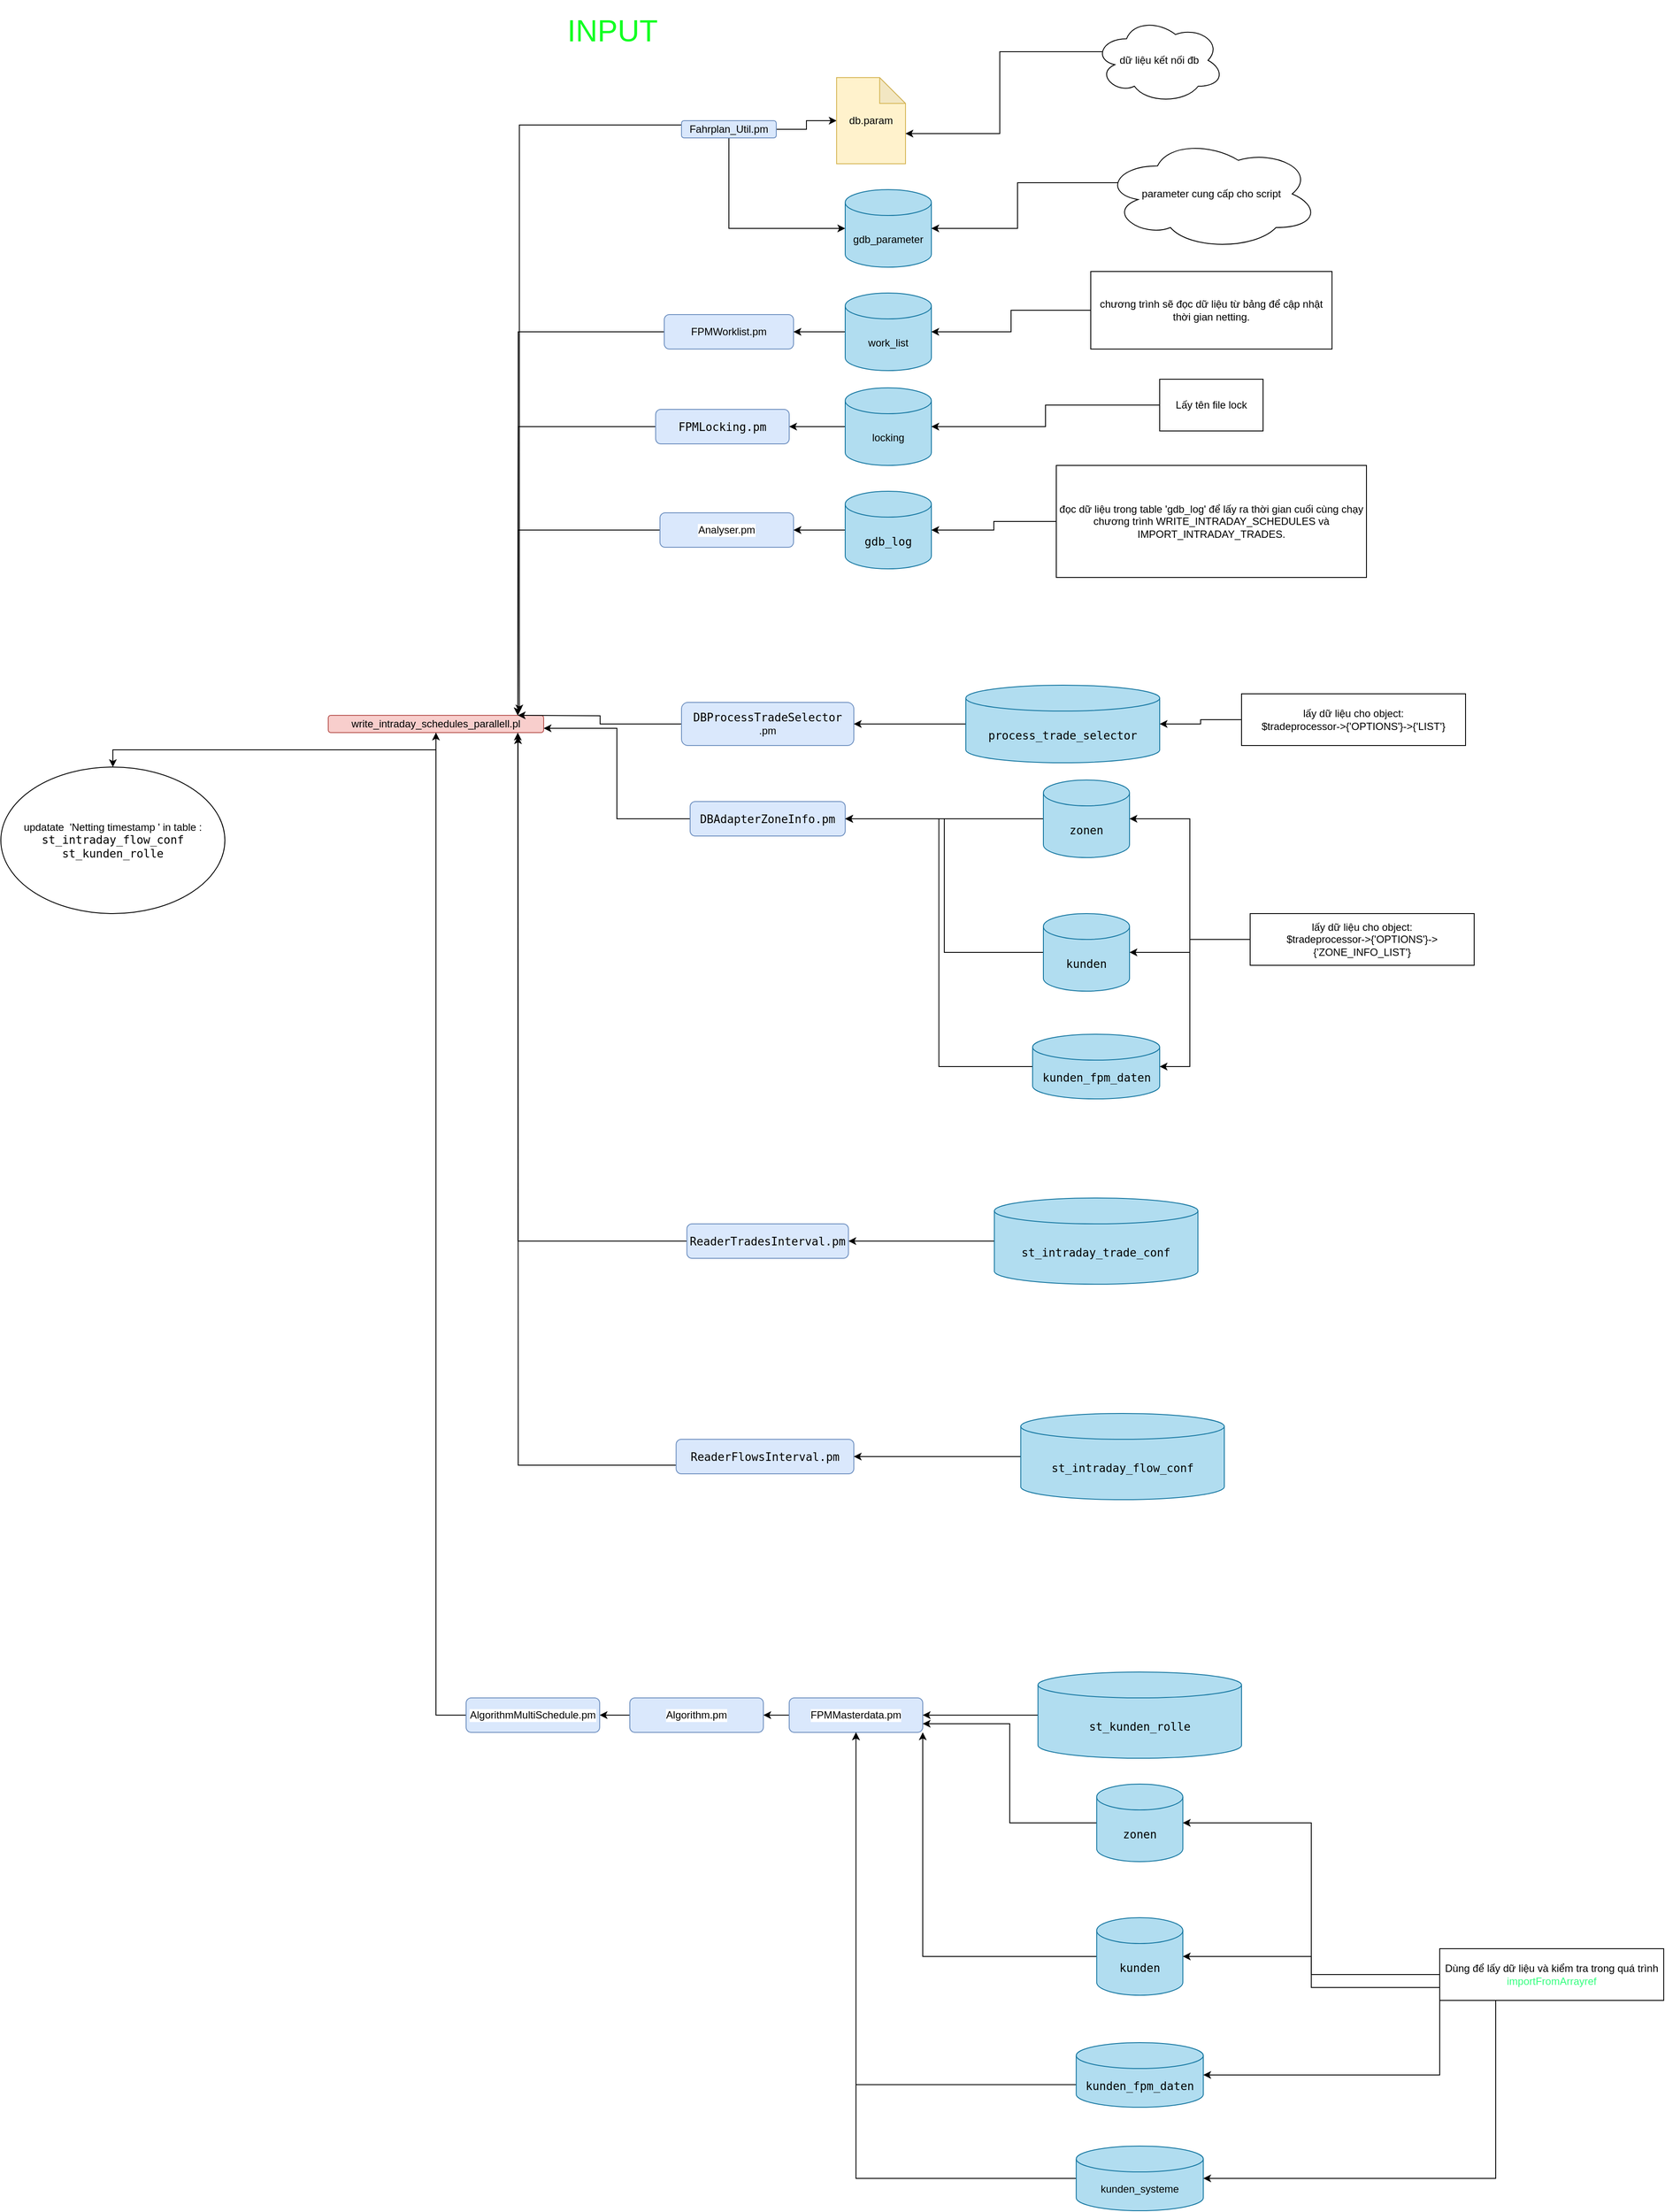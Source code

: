 <mxfile version="21.6.1" type="github">
  <diagram name="Page-1" id="zQvrsa_LNWWRSQABn7Fb">
    <mxGraphModel dx="6168" dy="1492" grid="1" gridSize="10" guides="1" tooltips="1" connect="1" arrows="1" fold="1" page="1" pageScale="1" pageWidth="3300" pageHeight="4681" math="0" shadow="0">
      <root>
        <mxCell id="0" />
        <mxCell id="1" parent="0" />
        <mxCell id="_9pvVLFJd0tGa-DbQn_L-70" style="edgeStyle=orthogonalEdgeStyle;rounded=0;orthogonalLoop=1;jettySize=auto;html=1;exitX=0.5;exitY=1;exitDx=0;exitDy=0;" edge="1" parent="1" source="_9pvVLFJd0tGa-DbQn_L-1" target="_9pvVLFJd0tGa-DbQn_L-71">
          <mxGeometry relative="1" as="geometry">
            <mxPoint x="-120" y="960" as="targetPoint" />
          </mxGeometry>
        </mxCell>
        <mxCell id="_9pvVLFJd0tGa-DbQn_L-1" value="write_intraday_schedules_parallell.pl&lt;style type=&quot;text/css&quot;&gt;p, li { white-space: pre-wrap; }&lt;/style&gt;" style="rounded=1;whiteSpace=wrap;html=1;align=center;verticalAlign=middle;labelBackgroundColor=none;labelBorderColor=none;fillColor=#f8cecc;strokeColor=#b85450;" vertex="1" parent="1">
          <mxGeometry y="880" width="250" height="20" as="geometry" />
        </mxCell>
        <mxCell id="_9pvVLFJd0tGa-DbQn_L-6" style="edgeStyle=orthogonalEdgeStyle;rounded=0;orthogonalLoop=1;jettySize=auto;html=1;exitX=1;exitY=0.5;exitDx=0;exitDy=0;entryX=0;entryY=0.5;entryDx=0;entryDy=0;entryPerimeter=0;" edge="1" parent="1" source="_9pvVLFJd0tGa-DbQn_L-2" target="_9pvVLFJd0tGa-DbQn_L-5">
          <mxGeometry relative="1" as="geometry" />
        </mxCell>
        <mxCell id="_9pvVLFJd0tGa-DbQn_L-8" style="edgeStyle=orthogonalEdgeStyle;rounded=0;orthogonalLoop=1;jettySize=auto;html=1;exitX=0.5;exitY=1;exitDx=0;exitDy=0;entryX=0;entryY=0.5;entryDx=0;entryDy=0;entryPerimeter=0;" edge="1" parent="1" source="_9pvVLFJd0tGa-DbQn_L-2" target="_9pvVLFJd0tGa-DbQn_L-7">
          <mxGeometry relative="1" as="geometry" />
        </mxCell>
        <mxCell id="_9pvVLFJd0tGa-DbQn_L-51" style="edgeStyle=orthogonalEdgeStyle;rounded=0;orthogonalLoop=1;jettySize=auto;html=1;exitX=0;exitY=0.25;exitDx=0;exitDy=0;entryX=0.887;entryY=-0.169;entryDx=0;entryDy=0;entryPerimeter=0;" edge="1" parent="1" source="_9pvVLFJd0tGa-DbQn_L-2" target="_9pvVLFJd0tGa-DbQn_L-1">
          <mxGeometry relative="1" as="geometry" />
        </mxCell>
        <mxCell id="_9pvVLFJd0tGa-DbQn_L-2" value="Fahrplan_Util.pm&lt;style type=&quot;text/css&quot;&gt;p, li { white-space: pre-wrap; }&lt;/style&gt;" style="rounded=1;whiteSpace=wrap;html=1;fillColor=#dae8fc;strokeColor=#6c8ebf;" vertex="1" parent="1">
          <mxGeometry x="410" y="190" width="110" height="20" as="geometry" />
        </mxCell>
        <mxCell id="_9pvVLFJd0tGa-DbQn_L-5" value="db.param" style="shape=note;whiteSpace=wrap;html=1;backgroundOutline=1;darkOpacity=0.05;fillColor=#fff2cc;strokeColor=#d6b656;" vertex="1" parent="1">
          <mxGeometry x="590" y="140" width="80" height="100" as="geometry" />
        </mxCell>
        <mxCell id="_9pvVLFJd0tGa-DbQn_L-7" value="gdb_parameter" style="shape=cylinder3;whiteSpace=wrap;html=1;boundedLbl=1;backgroundOutline=1;size=15;fillColor=#b1ddf0;strokeColor=#10739e;" vertex="1" parent="1">
          <mxGeometry x="600" y="270" width="100" height="90" as="geometry" />
        </mxCell>
        <mxCell id="_9pvVLFJd0tGa-DbQn_L-52" style="edgeStyle=orthogonalEdgeStyle;rounded=0;orthogonalLoop=1;jettySize=auto;html=1;exitX=0;exitY=0.5;exitDx=0;exitDy=0;" edge="1" parent="1" source="_9pvVLFJd0tGa-DbQn_L-9">
          <mxGeometry relative="1" as="geometry">
            <mxPoint x="220" y="880" as="targetPoint" />
          </mxGeometry>
        </mxCell>
        <mxCell id="_9pvVLFJd0tGa-DbQn_L-9" value="FPMWorklist.pm&lt;style type=&quot;text/css&quot;&gt;p, li { white-space: pre-wrap; }&lt;/style&gt;" style="rounded=1;whiteSpace=wrap;html=1;fillColor=#dae8fc;strokeColor=#6c8ebf;" vertex="1" parent="1">
          <mxGeometry x="390" y="415" width="150" height="40" as="geometry" />
        </mxCell>
        <mxCell id="_9pvVLFJd0tGa-DbQn_L-60" style="edgeStyle=orthogonalEdgeStyle;rounded=0;orthogonalLoop=1;jettySize=auto;html=1;exitX=0;exitY=0.5;exitDx=0;exitDy=0;exitPerimeter=0;entryX=1;entryY=0.5;entryDx=0;entryDy=0;" edge="1" parent="1" source="_9pvVLFJd0tGa-DbQn_L-10" target="_9pvVLFJd0tGa-DbQn_L-9">
          <mxGeometry relative="1" as="geometry" />
        </mxCell>
        <mxCell id="_9pvVLFJd0tGa-DbQn_L-10" value="work_list" style="shape=cylinder3;whiteSpace=wrap;html=1;boundedLbl=1;backgroundOutline=1;size=15;fillColor=#b1ddf0;strokeColor=#10739e;" vertex="1" parent="1">
          <mxGeometry x="600" y="390" width="100" height="90" as="geometry" />
        </mxCell>
        <mxCell id="_9pvVLFJd0tGa-DbQn_L-53" style="edgeStyle=orthogonalEdgeStyle;rounded=0;orthogonalLoop=1;jettySize=auto;html=1;exitX=0;exitY=0.5;exitDx=0;exitDy=0;" edge="1" parent="1" source="_9pvVLFJd0tGa-DbQn_L-13">
          <mxGeometry relative="1" as="geometry">
            <mxPoint x="220" y="880" as="targetPoint" />
          </mxGeometry>
        </mxCell>
        <mxCell id="_9pvVLFJd0tGa-DbQn_L-13" value="&lt;div style=&quot;font-family: &amp;quot;JetBrains Mono&amp;quot;, monospace; font-size: 9.8pt;&quot;&gt;FPMLocking.pm&lt;/div&gt;" style="rounded=1;whiteSpace=wrap;html=1;fillColor=#dae8fc;strokeColor=#6c8ebf;fontColor=default;labelBackgroundColor=none;" vertex="1" parent="1">
          <mxGeometry x="380" y="525" width="155" height="40" as="geometry" />
        </mxCell>
        <mxCell id="_9pvVLFJd0tGa-DbQn_L-61" style="edgeStyle=orthogonalEdgeStyle;rounded=0;orthogonalLoop=1;jettySize=auto;html=1;exitX=0;exitY=0.5;exitDx=0;exitDy=0;exitPerimeter=0;entryX=1;entryY=0.5;entryDx=0;entryDy=0;" edge="1" parent="1" source="_9pvVLFJd0tGa-DbQn_L-14" target="_9pvVLFJd0tGa-DbQn_L-13">
          <mxGeometry relative="1" as="geometry" />
        </mxCell>
        <mxCell id="_9pvVLFJd0tGa-DbQn_L-14" value="locking" style="shape=cylinder3;whiteSpace=wrap;html=1;boundedLbl=1;backgroundOutline=1;size=15;fillColor=#b1ddf0;strokeColor=#10739e;" vertex="1" parent="1">
          <mxGeometry x="600" y="500" width="100" height="90" as="geometry" />
        </mxCell>
        <mxCell id="_9pvVLFJd0tGa-DbQn_L-54" style="edgeStyle=orthogonalEdgeStyle;rounded=0;orthogonalLoop=1;jettySize=auto;html=1;exitX=0;exitY=0.5;exitDx=0;exitDy=0;" edge="1" parent="1" source="_9pvVLFJd0tGa-DbQn_L-17">
          <mxGeometry relative="1" as="geometry">
            <mxPoint x="220" y="880" as="targetPoint" />
          </mxGeometry>
        </mxCell>
        <mxCell id="_9pvVLFJd0tGa-DbQn_L-17" value="Analyser.pm" style="rounded=1;whiteSpace=wrap;html=1;fillColor=#dae8fc;strokeColor=#6c8ebf;fontColor=default;labelBackgroundColor=default;" vertex="1" parent="1">
          <mxGeometry x="385" y="645" width="155" height="40" as="geometry" />
        </mxCell>
        <mxCell id="_9pvVLFJd0tGa-DbQn_L-62" style="edgeStyle=orthogonalEdgeStyle;rounded=0;orthogonalLoop=1;jettySize=auto;html=1;exitX=0;exitY=0.5;exitDx=0;exitDy=0;exitPerimeter=0;entryX=1;entryY=0.5;entryDx=0;entryDy=0;" edge="1" parent="1" source="_9pvVLFJd0tGa-DbQn_L-18" target="_9pvVLFJd0tGa-DbQn_L-17">
          <mxGeometry relative="1" as="geometry" />
        </mxCell>
        <mxCell id="_9pvVLFJd0tGa-DbQn_L-18" value="&lt;div style=&quot;font-family: &amp;quot;JetBrains Mono&amp;quot;, monospace; font-size: 9.8pt;&quot;&gt;gdb_log&lt;/div&gt;" style="shape=cylinder3;whiteSpace=wrap;html=1;boundedLbl=1;backgroundOutline=1;size=15;fillColor=#b1ddf0;strokeColor=#10739e;labelBackgroundColor=none;fontColor=default;" vertex="1" parent="1">
          <mxGeometry x="600" y="620" width="100" height="90" as="geometry" />
        </mxCell>
        <mxCell id="_9pvVLFJd0tGa-DbQn_L-55" style="edgeStyle=orthogonalEdgeStyle;rounded=0;orthogonalLoop=1;jettySize=auto;html=1;exitX=0;exitY=0.5;exitDx=0;exitDy=0;" edge="1" parent="1" source="_9pvVLFJd0tGa-DbQn_L-21">
          <mxGeometry relative="1" as="geometry">
            <mxPoint x="220" y="880" as="targetPoint" />
          </mxGeometry>
        </mxCell>
        <mxCell id="_9pvVLFJd0tGa-DbQn_L-21" value="&lt;div style=&quot;font-family: &amp;quot;JetBrains Mono&amp;quot;, monospace; font-size: 9.8pt;&quot;&gt;DBProcessTradeSelector&lt;/div&gt;.pm" style="rounded=1;whiteSpace=wrap;html=1;fillColor=#dae8fc;strokeColor=#6c8ebf;fontColor=default;labelBackgroundColor=none;" vertex="1" parent="1">
          <mxGeometry x="410" y="865" width="200" height="50" as="geometry" />
        </mxCell>
        <mxCell id="_9pvVLFJd0tGa-DbQn_L-56" style="edgeStyle=orthogonalEdgeStyle;rounded=0;orthogonalLoop=1;jettySize=auto;html=1;exitX=0;exitY=0.5;exitDx=0;exitDy=0;entryX=1;entryY=0.75;entryDx=0;entryDy=0;" edge="1" parent="1" source="_9pvVLFJd0tGa-DbQn_L-22" target="_9pvVLFJd0tGa-DbQn_L-1">
          <mxGeometry relative="1" as="geometry" />
        </mxCell>
        <mxCell id="_9pvVLFJd0tGa-DbQn_L-22" value="&lt;div style=&quot;font-family: &amp;quot;JetBrains Mono&amp;quot;, monospace; font-size: 9.8pt;&quot;&gt;DBAdapterZoneInfo.pm&lt;/div&gt;" style="rounded=1;whiteSpace=wrap;html=1;fillColor=#dae8fc;strokeColor=#6c8ebf;fontColor=default;labelBackgroundColor=none;" vertex="1" parent="1">
          <mxGeometry x="420" y="980" width="180" height="40" as="geometry" />
        </mxCell>
        <mxCell id="_9pvVLFJd0tGa-DbQn_L-57" style="edgeStyle=orthogonalEdgeStyle;rounded=0;orthogonalLoop=1;jettySize=auto;html=1;exitX=0;exitY=0.5;exitDx=0;exitDy=0;entryX=0.881;entryY=1.215;entryDx=0;entryDy=0;entryPerimeter=0;" edge="1" parent="1" source="_9pvVLFJd0tGa-DbQn_L-23" target="_9pvVLFJd0tGa-DbQn_L-1">
          <mxGeometry relative="1" as="geometry" />
        </mxCell>
        <mxCell id="_9pvVLFJd0tGa-DbQn_L-23" value="&lt;div style=&quot;font-family: &amp;quot;JetBrains Mono&amp;quot;, monospace; font-size: 9.8pt;&quot;&gt;ReaderTradesInterval.pm&lt;/div&gt;" style="rounded=1;whiteSpace=wrap;html=1;fillColor=#dae8fc;strokeColor=#6c8ebf;fontColor=default;labelBackgroundColor=none;" vertex="1" parent="1">
          <mxGeometry x="416.25" y="1470" width="187.5" height="40" as="geometry" />
        </mxCell>
        <mxCell id="_9pvVLFJd0tGa-DbQn_L-114" style="edgeStyle=orthogonalEdgeStyle;rounded=0;orthogonalLoop=1;jettySize=auto;html=1;exitX=0;exitY=0.5;exitDx=0;exitDy=0;entryX=1;entryY=0.5;entryDx=0;entryDy=0;" edge="1" parent="1" source="_9pvVLFJd0tGa-DbQn_L-24" target="_9pvVLFJd0tGa-DbQn_L-112">
          <mxGeometry relative="1" as="geometry" />
        </mxCell>
        <mxCell id="_9pvVLFJd0tGa-DbQn_L-24" value="FPMMasterdata.pm" style="rounded=1;whiteSpace=wrap;html=1;fillColor=#dae8fc;strokeColor=#6c8ebf;fontColor=default;labelBackgroundColor=default;" vertex="1" parent="1">
          <mxGeometry x="535" y="2020" width="155" height="40" as="geometry" />
        </mxCell>
        <mxCell id="_9pvVLFJd0tGa-DbQn_L-63" style="edgeStyle=orthogonalEdgeStyle;rounded=0;orthogonalLoop=1;jettySize=auto;html=1;exitX=0;exitY=0.5;exitDx=0;exitDy=0;exitPerimeter=0;" edge="1" parent="1" source="_9pvVLFJd0tGa-DbQn_L-25" target="_9pvVLFJd0tGa-DbQn_L-21">
          <mxGeometry relative="1" as="geometry" />
        </mxCell>
        <mxCell id="_9pvVLFJd0tGa-DbQn_L-25" value="&lt;div style=&quot;font-family: &amp;quot;JetBrains Mono&amp;quot;, monospace; font-size: 9.8pt;&quot;&gt;process_trade_selector&lt;/div&gt;" style="shape=cylinder3;whiteSpace=wrap;html=1;boundedLbl=1;backgroundOutline=1;size=15;fillColor=#b1ddf0;strokeColor=#10739e;labelBackgroundColor=none;fontColor=default;" vertex="1" parent="1">
          <mxGeometry x="740" y="845" width="225" height="90" as="geometry" />
        </mxCell>
        <mxCell id="_9pvVLFJd0tGa-DbQn_L-66" style="edgeStyle=orthogonalEdgeStyle;rounded=0;orthogonalLoop=1;jettySize=auto;html=1;exitX=0;exitY=0.5;exitDx=0;exitDy=0;exitPerimeter=0;entryX=1;entryY=0.5;entryDx=0;entryDy=0;" edge="1" parent="1" source="_9pvVLFJd0tGa-DbQn_L-26" target="_9pvVLFJd0tGa-DbQn_L-22">
          <mxGeometry relative="1" as="geometry" />
        </mxCell>
        <mxCell id="_9pvVLFJd0tGa-DbQn_L-26" value="&lt;div style=&quot;font-family: &amp;quot;JetBrains Mono&amp;quot;, monospace; font-size: 9.8pt;&quot;&gt;kunden_fpm_daten&lt;/div&gt;" style="shape=cylinder3;whiteSpace=wrap;html=1;boundedLbl=1;backgroundOutline=1;size=15;fillColor=#b1ddf0;strokeColor=#10739e;labelBackgroundColor=none;fontColor=default;" vertex="1" parent="1">
          <mxGeometry x="817.5" y="1250" width="147.5" height="75" as="geometry" />
        </mxCell>
        <mxCell id="_9pvVLFJd0tGa-DbQn_L-88" style="edgeStyle=orthogonalEdgeStyle;rounded=0;orthogonalLoop=1;jettySize=auto;html=1;exitX=0;exitY=0.5;exitDx=0;exitDy=0;exitPerimeter=0;entryX=1;entryY=0.5;entryDx=0;entryDy=0;" edge="1" parent="1" source="_9pvVLFJd0tGa-DbQn_L-29" target="_9pvVLFJd0tGa-DbQn_L-22">
          <mxGeometry relative="1" as="geometry" />
        </mxCell>
        <mxCell id="_9pvVLFJd0tGa-DbQn_L-29" value="&lt;div style=&quot;font-family: &amp;quot;JetBrains Mono&amp;quot;, monospace; font-size: 9.8pt;&quot;&gt;kunden&lt;/div&gt;" style="shape=cylinder3;whiteSpace=wrap;html=1;boundedLbl=1;backgroundOutline=1;size=15;fillColor=#b1ddf0;strokeColor=#10739e;labelBackgroundColor=none;fontColor=default;" vertex="1" parent="1">
          <mxGeometry x="830" y="1110" width="100" height="90" as="geometry" />
        </mxCell>
        <mxCell id="_9pvVLFJd0tGa-DbQn_L-64" style="edgeStyle=orthogonalEdgeStyle;rounded=0;orthogonalLoop=1;jettySize=auto;html=1;exitX=0;exitY=0.5;exitDx=0;exitDy=0;exitPerimeter=0;entryX=1;entryY=0.5;entryDx=0;entryDy=0;" edge="1" parent="1" source="_9pvVLFJd0tGa-DbQn_L-30" target="_9pvVLFJd0tGa-DbQn_L-22">
          <mxGeometry relative="1" as="geometry" />
        </mxCell>
        <mxCell id="_9pvVLFJd0tGa-DbQn_L-30" value="&lt;div style=&quot;font-family: &amp;quot;JetBrains Mono&amp;quot;, monospace; font-size: 9.8pt;&quot;&gt;zonen&lt;/div&gt;" style="shape=cylinder3;whiteSpace=wrap;html=1;boundedLbl=1;backgroundOutline=1;size=15;fillColor=#b1ddf0;strokeColor=#10739e;labelBackgroundColor=none;fontColor=default;" vertex="1" parent="1">
          <mxGeometry x="830" y="955" width="100" height="90" as="geometry" />
        </mxCell>
        <mxCell id="_9pvVLFJd0tGa-DbQn_L-67" style="edgeStyle=orthogonalEdgeStyle;rounded=0;orthogonalLoop=1;jettySize=auto;html=1;exitX=0;exitY=0.5;exitDx=0;exitDy=0;exitPerimeter=0;" edge="1" parent="1" source="_9pvVLFJd0tGa-DbQn_L-36" target="_9pvVLFJd0tGa-DbQn_L-23">
          <mxGeometry relative="1" as="geometry" />
        </mxCell>
        <mxCell id="_9pvVLFJd0tGa-DbQn_L-36" value="&lt;div style=&quot;font-family: &amp;quot;JetBrains Mono&amp;quot;, monospace; font-size: 9.8pt;&quot;&gt;st_intraday_trade_conf&lt;/div&gt;" style="shape=cylinder3;whiteSpace=wrap;html=1;boundedLbl=1;backgroundOutline=1;size=15;fillColor=#b1ddf0;strokeColor=#10739e;labelBackgroundColor=none;fontColor=default;" vertex="1" parent="1">
          <mxGeometry x="773.13" y="1440" width="236.25" height="100" as="geometry" />
        </mxCell>
        <mxCell id="_9pvVLFJd0tGa-DbQn_L-58" style="edgeStyle=orthogonalEdgeStyle;rounded=0;orthogonalLoop=1;jettySize=auto;html=1;exitX=0;exitY=0.75;exitDx=0;exitDy=0;" edge="1" parent="1" source="_9pvVLFJd0tGa-DbQn_L-40">
          <mxGeometry relative="1" as="geometry">
            <mxPoint x="220" y="900" as="targetPoint" />
          </mxGeometry>
        </mxCell>
        <mxCell id="_9pvVLFJd0tGa-DbQn_L-40" value="&lt;div style=&quot;font-family: &amp;quot;JetBrains Mono&amp;quot;, monospace; font-size: 9.8pt;&quot;&gt;ReaderFlowsInterval.pm&lt;/div&gt;" style="rounded=1;whiteSpace=wrap;html=1;fillColor=#dae8fc;strokeColor=#6c8ebf;fontColor=default;labelBackgroundColor=none;" vertex="1" parent="1">
          <mxGeometry x="403.75" y="1720" width="206.25" height="40" as="geometry" />
        </mxCell>
        <mxCell id="_9pvVLFJd0tGa-DbQn_L-68" style="edgeStyle=orthogonalEdgeStyle;rounded=0;orthogonalLoop=1;jettySize=auto;html=1;exitX=0;exitY=0.5;exitDx=0;exitDy=0;exitPerimeter=0;" edge="1" parent="1" source="_9pvVLFJd0tGa-DbQn_L-41" target="_9pvVLFJd0tGa-DbQn_L-40">
          <mxGeometry relative="1" as="geometry" />
        </mxCell>
        <mxCell id="_9pvVLFJd0tGa-DbQn_L-41" value="&lt;div style=&quot;font-family: &amp;quot;JetBrains Mono&amp;quot;, monospace; font-size: 9.8pt;&quot;&gt;st_intraday_flow_conf&lt;/div&gt;" style="shape=cylinder3;whiteSpace=wrap;html=1;boundedLbl=1;backgroundOutline=1;size=15;fillColor=#b1ddf0;strokeColor=#10739e;labelBackgroundColor=none;fontColor=default;" vertex="1" parent="1">
          <mxGeometry x="803.75" y="1690" width="236.25" height="100" as="geometry" />
        </mxCell>
        <mxCell id="_9pvVLFJd0tGa-DbQn_L-69" style="edgeStyle=orthogonalEdgeStyle;rounded=0;orthogonalLoop=1;jettySize=auto;html=1;exitX=0;exitY=0.5;exitDx=0;exitDy=0;exitPerimeter=0;entryX=1;entryY=0.5;entryDx=0;entryDy=0;" edge="1" parent="1" source="_9pvVLFJd0tGa-DbQn_L-44" target="_9pvVLFJd0tGa-DbQn_L-24">
          <mxGeometry relative="1" as="geometry" />
        </mxCell>
        <mxCell id="_9pvVLFJd0tGa-DbQn_L-44" value="&lt;div style=&quot;font-family: &amp;quot;JetBrains Mono&amp;quot;, monospace; font-size: 9.8pt;&quot;&gt;st_kunden_rolle&lt;/div&gt;" style="shape=cylinder3;whiteSpace=wrap;html=1;boundedLbl=1;backgroundOutline=1;size=15;fillColor=#b1ddf0;strokeColor=#10739e;labelBackgroundColor=none;fontColor=default;" vertex="1" parent="1">
          <mxGeometry x="823.75" y="1990" width="236.25" height="100" as="geometry" />
        </mxCell>
        <mxCell id="_9pvVLFJd0tGa-DbQn_L-48" style="edgeStyle=orthogonalEdgeStyle;rounded=0;orthogonalLoop=1;jettySize=auto;html=1;exitX=0.07;exitY=0.4;exitDx=0;exitDy=0;exitPerimeter=0;entryX=0;entryY=0;entryDx=80;entryDy=65;entryPerimeter=0;" edge="1" parent="1" source="_9pvVLFJd0tGa-DbQn_L-47" target="_9pvVLFJd0tGa-DbQn_L-5">
          <mxGeometry relative="1" as="geometry" />
        </mxCell>
        <mxCell id="_9pvVLFJd0tGa-DbQn_L-47" value="dữ liệu kết nối đb" style="ellipse;shape=cloud;whiteSpace=wrap;html=1;" vertex="1" parent="1">
          <mxGeometry x="888.75" y="70" width="151.25" height="100" as="geometry" />
        </mxCell>
        <mxCell id="_9pvVLFJd0tGa-DbQn_L-50" style="edgeStyle=orthogonalEdgeStyle;rounded=0;orthogonalLoop=1;jettySize=auto;html=1;exitX=0.07;exitY=0.4;exitDx=0;exitDy=0;exitPerimeter=0;entryX=1;entryY=0.5;entryDx=0;entryDy=0;entryPerimeter=0;" edge="1" parent="1" source="_9pvVLFJd0tGa-DbQn_L-49" target="_9pvVLFJd0tGa-DbQn_L-7">
          <mxGeometry relative="1" as="geometry" />
        </mxCell>
        <mxCell id="_9pvVLFJd0tGa-DbQn_L-49" value="parameter cung cấp cho script" style="ellipse;shape=cloud;whiteSpace=wrap;html=1;" vertex="1" parent="1">
          <mxGeometry x="900" y="210" width="250" height="130" as="geometry" />
        </mxCell>
        <mxCell id="_9pvVLFJd0tGa-DbQn_L-71" value="&lt;div&gt;updatate&amp;nbsp; &#39;Netting timestamp &#39; in table :&lt;/div&gt;&lt;div&gt;&lt;div style=&quot;font-family: &amp;quot;JetBrains Mono&amp;quot;, monospace; font-size: 9.8pt;&quot;&gt;st_intraday_flow_conf&lt;/div&gt;&lt;div style=&quot;font-family: &amp;quot;JetBrains Mono&amp;quot;, monospace; font-size: 9.8pt;&quot;&gt;&lt;div style=&quot;font-family: &amp;quot;JetBrains Mono&amp;quot;, monospace; font-size: 9.8pt;&quot;&gt;st_kunden_rolle&lt;/div&gt;&lt;/div&gt;&lt;/div&gt;" style="ellipse;whiteSpace=wrap;html=1;" vertex="1" parent="1">
          <mxGeometry x="-380" y="940" width="260" height="170" as="geometry" />
        </mxCell>
        <mxCell id="_9pvVLFJd0tGa-DbQn_L-75" value="INPUT" style="text;html=1;strokeColor=none;fillColor=none;align=center;verticalAlign=middle;whiteSpace=wrap;rounded=0;fontSize=35;fontColor=#12FF22;" vertex="1" parent="1">
          <mxGeometry x="190" y="50" width="280" height="70" as="geometry" />
        </mxCell>
        <mxCell id="_9pvVLFJd0tGa-DbQn_L-85" style="edgeStyle=orthogonalEdgeStyle;rounded=0;orthogonalLoop=1;jettySize=auto;html=1;exitX=0;exitY=0.5;exitDx=0;exitDy=0;entryX=1;entryY=0.5;entryDx=0;entryDy=0;entryPerimeter=0;" edge="1" parent="1" source="_9pvVLFJd0tGa-DbQn_L-82" target="_9pvVLFJd0tGa-DbQn_L-10">
          <mxGeometry relative="1" as="geometry" />
        </mxCell>
        <mxCell id="_9pvVLFJd0tGa-DbQn_L-82" value="chương trình sẽ đọc dữ liệu từ bảng để cập nhật thời gian netting." style="rounded=0;whiteSpace=wrap;html=1;" vertex="1" parent="1">
          <mxGeometry x="885" y="365" width="280" height="90" as="geometry" />
        </mxCell>
        <mxCell id="_9pvVLFJd0tGa-DbQn_L-86" style="edgeStyle=orthogonalEdgeStyle;rounded=0;orthogonalLoop=1;jettySize=auto;html=1;exitX=0;exitY=0.5;exitDx=0;exitDy=0;entryX=1;entryY=0.5;entryDx=0;entryDy=0;entryPerimeter=0;" edge="1" parent="1" source="_9pvVLFJd0tGa-DbQn_L-83" target="_9pvVLFJd0tGa-DbQn_L-14">
          <mxGeometry relative="1" as="geometry" />
        </mxCell>
        <mxCell id="_9pvVLFJd0tGa-DbQn_L-83" value="Lấy tên file lock" style="rounded=0;whiteSpace=wrap;html=1;" vertex="1" parent="1">
          <mxGeometry x="965" y="490" width="120" height="60" as="geometry" />
        </mxCell>
        <mxCell id="_9pvVLFJd0tGa-DbQn_L-87" style="edgeStyle=orthogonalEdgeStyle;rounded=0;orthogonalLoop=1;jettySize=auto;html=1;exitX=0;exitY=0.5;exitDx=0;exitDy=0;" edge="1" parent="1" source="_9pvVLFJd0tGa-DbQn_L-84" target="_9pvVLFJd0tGa-DbQn_L-18">
          <mxGeometry relative="1" as="geometry" />
        </mxCell>
        <mxCell id="_9pvVLFJd0tGa-DbQn_L-84" value="đọc dữ liệu trong table &#39;gdb_log&#39; để lấy ra thời gian cuối cùng chạy &lt;br/&gt;chương trình WRITE_INTRADAY_SCHEDULES và IMPORT_INTRADAY_TRADES." style="rounded=0;whiteSpace=wrap;html=1;" vertex="1" parent="1">
          <mxGeometry x="845" y="590" width="360" height="130" as="geometry" />
        </mxCell>
        <mxCell id="_9pvVLFJd0tGa-DbQn_L-92" style="edgeStyle=orthogonalEdgeStyle;rounded=0;orthogonalLoop=1;jettySize=auto;html=1;exitX=0;exitY=0.5;exitDx=0;exitDy=0;entryX=1;entryY=0.5;entryDx=0;entryDy=0;entryPerimeter=0;" edge="1" parent="1" source="_9pvVLFJd0tGa-DbQn_L-90" target="_9pvVLFJd0tGa-DbQn_L-25">
          <mxGeometry relative="1" as="geometry" />
        </mxCell>
        <mxCell id="_9pvVLFJd0tGa-DbQn_L-90" value="&lt;div&gt;lấy dữ liệu cho object:&lt;/div&gt;&lt;div&gt;$tradeprocessor-&amp;gt;{&#39;OPTIONS&#39;}-&amp;gt;{&#39;LIST&#39;}&lt;br&gt; &lt;/div&gt;" style="rounded=0;whiteSpace=wrap;html=1;" vertex="1" parent="1">
          <mxGeometry x="1060" y="855" width="260" height="60" as="geometry" />
        </mxCell>
        <mxCell id="_9pvVLFJd0tGa-DbQn_L-93" style="edgeStyle=orthogonalEdgeStyle;rounded=0;orthogonalLoop=1;jettySize=auto;html=1;exitX=0;exitY=0.5;exitDx=0;exitDy=0;entryX=1;entryY=0.5;entryDx=0;entryDy=0;entryPerimeter=0;" edge="1" parent="1" source="_9pvVLFJd0tGa-DbQn_L-91" target="_9pvVLFJd0tGa-DbQn_L-30">
          <mxGeometry relative="1" as="geometry" />
        </mxCell>
        <mxCell id="_9pvVLFJd0tGa-DbQn_L-94" style="edgeStyle=orthogonalEdgeStyle;rounded=0;orthogonalLoop=1;jettySize=auto;html=1;exitX=0;exitY=0.5;exitDx=0;exitDy=0;entryX=1;entryY=0.5;entryDx=0;entryDy=0;entryPerimeter=0;" edge="1" parent="1" source="_9pvVLFJd0tGa-DbQn_L-91" target="_9pvVLFJd0tGa-DbQn_L-29">
          <mxGeometry relative="1" as="geometry" />
        </mxCell>
        <mxCell id="_9pvVLFJd0tGa-DbQn_L-95" style="edgeStyle=orthogonalEdgeStyle;rounded=0;orthogonalLoop=1;jettySize=auto;html=1;exitX=0;exitY=0.5;exitDx=0;exitDy=0;entryX=1;entryY=0.5;entryDx=0;entryDy=0;entryPerimeter=0;" edge="1" parent="1" source="_9pvVLFJd0tGa-DbQn_L-91" target="_9pvVLFJd0tGa-DbQn_L-26">
          <mxGeometry relative="1" as="geometry">
            <Array as="points">
              <mxPoint x="1000" y="1140" />
              <mxPoint x="1000" y="1288" />
            </Array>
          </mxGeometry>
        </mxCell>
        <mxCell id="_9pvVLFJd0tGa-DbQn_L-91" value="&lt;div&gt;lấy dữ liệu cho object:&lt;/div&gt;&lt;div&gt;$tradeprocessor-&amp;gt;{&#39;OPTIONS&#39;}-&amp;gt;{&#39;ZONE_INFO_LIST&#39;}&lt;br&gt; &lt;/div&gt;" style="rounded=0;whiteSpace=wrap;html=1;" vertex="1" parent="1">
          <mxGeometry x="1070" y="1110" width="260" height="60" as="geometry" />
        </mxCell>
        <mxCell id="_9pvVLFJd0tGa-DbQn_L-103" style="edgeStyle=orthogonalEdgeStyle;rounded=0;orthogonalLoop=1;jettySize=auto;html=1;exitX=0;exitY=0.5;exitDx=0;exitDy=0;exitPerimeter=0;entryX=1;entryY=0.75;entryDx=0;entryDy=0;" edge="1" parent="1" source="_9pvVLFJd0tGa-DbQn_L-98" target="_9pvVLFJd0tGa-DbQn_L-24">
          <mxGeometry relative="1" as="geometry" />
        </mxCell>
        <mxCell id="_9pvVLFJd0tGa-DbQn_L-98" value="&lt;div style=&quot;font-family: &amp;quot;JetBrains Mono&amp;quot;, monospace; font-size: 9.8pt;&quot;&gt;zonen&lt;/div&gt;" style="shape=cylinder3;whiteSpace=wrap;html=1;boundedLbl=1;backgroundOutline=1;size=15;fillColor=#b1ddf0;strokeColor=#10739e;labelBackgroundColor=none;fontColor=default;" vertex="1" parent="1">
          <mxGeometry x="891.88" y="2120" width="100" height="90" as="geometry" />
        </mxCell>
        <mxCell id="_9pvVLFJd0tGa-DbQn_L-104" style="edgeStyle=orthogonalEdgeStyle;rounded=0;orthogonalLoop=1;jettySize=auto;html=1;exitX=0;exitY=0.5;exitDx=0;exitDy=0;exitPerimeter=0;entryX=1;entryY=1;entryDx=0;entryDy=0;" edge="1" parent="1" source="_9pvVLFJd0tGa-DbQn_L-99" target="_9pvVLFJd0tGa-DbQn_L-24">
          <mxGeometry relative="1" as="geometry" />
        </mxCell>
        <mxCell id="_9pvVLFJd0tGa-DbQn_L-99" value="&lt;div style=&quot;font-family: &amp;quot;JetBrains Mono&amp;quot;, monospace; font-size: 9.8pt;&quot;&gt;kunden&lt;/div&gt;" style="shape=cylinder3;whiteSpace=wrap;html=1;boundedLbl=1;backgroundOutline=1;size=15;fillColor=#b1ddf0;strokeColor=#10739e;labelBackgroundColor=none;fontColor=default;" vertex="1" parent="1">
          <mxGeometry x="891.88" y="2275" width="100" height="90" as="geometry" />
        </mxCell>
        <mxCell id="_9pvVLFJd0tGa-DbQn_L-105" style="edgeStyle=orthogonalEdgeStyle;rounded=0;orthogonalLoop=1;jettySize=auto;html=1;exitX=0;exitY=0;exitDx=0;exitDy=48.75;exitPerimeter=0;" edge="1" parent="1" source="_9pvVLFJd0tGa-DbQn_L-100" target="_9pvVLFJd0tGa-DbQn_L-24">
          <mxGeometry relative="1" as="geometry" />
        </mxCell>
        <mxCell id="_9pvVLFJd0tGa-DbQn_L-100" value="&lt;div style=&quot;font-family: &amp;quot;JetBrains Mono&amp;quot;, monospace; font-size: 9.8pt;&quot;&gt;kunden_fpm_daten&lt;/div&gt;" style="shape=cylinder3;whiteSpace=wrap;html=1;boundedLbl=1;backgroundOutline=1;size=15;fillColor=#b1ddf0;strokeColor=#10739e;labelBackgroundColor=none;fontColor=default;" vertex="1" parent="1">
          <mxGeometry x="868.13" y="2420" width="147.5" height="75" as="geometry" />
        </mxCell>
        <mxCell id="_9pvVLFJd0tGa-DbQn_L-106" style="edgeStyle=orthogonalEdgeStyle;rounded=0;orthogonalLoop=1;jettySize=auto;html=1;exitX=0;exitY=0.5;exitDx=0;exitDy=0;exitPerimeter=0;" edge="1" parent="1" source="_9pvVLFJd0tGa-DbQn_L-101" target="_9pvVLFJd0tGa-DbQn_L-24">
          <mxGeometry relative="1" as="geometry" />
        </mxCell>
        <mxCell id="_9pvVLFJd0tGa-DbQn_L-101" value="kunden_systeme" style="shape=cylinder3;whiteSpace=wrap;html=1;boundedLbl=1;backgroundOutline=1;size=15;fillColor=#b1ddf0;strokeColor=#10739e;labelBackgroundColor=none;fontColor=default;" vertex="1" parent="1">
          <mxGeometry x="868.13" y="2540" width="147.5" height="75" as="geometry" />
        </mxCell>
        <mxCell id="_9pvVLFJd0tGa-DbQn_L-108" style="edgeStyle=orthogonalEdgeStyle;rounded=0;orthogonalLoop=1;jettySize=auto;html=1;exitX=0;exitY=0.5;exitDx=0;exitDy=0;entryX=1;entryY=0.5;entryDx=0;entryDy=0;entryPerimeter=0;" edge="1" parent="1" source="_9pvVLFJd0tGa-DbQn_L-107" target="_9pvVLFJd0tGa-DbQn_L-98">
          <mxGeometry relative="1" as="geometry" />
        </mxCell>
        <mxCell id="_9pvVLFJd0tGa-DbQn_L-109" style="edgeStyle=orthogonalEdgeStyle;rounded=0;orthogonalLoop=1;jettySize=auto;html=1;exitX=0;exitY=0.75;exitDx=0;exitDy=0;entryX=1;entryY=0.5;entryDx=0;entryDy=0;entryPerimeter=0;" edge="1" parent="1" source="_9pvVLFJd0tGa-DbQn_L-107" target="_9pvVLFJd0tGa-DbQn_L-99">
          <mxGeometry relative="1" as="geometry" />
        </mxCell>
        <mxCell id="_9pvVLFJd0tGa-DbQn_L-110" style="edgeStyle=orthogonalEdgeStyle;rounded=0;orthogonalLoop=1;jettySize=auto;html=1;exitX=0;exitY=1;exitDx=0;exitDy=0;entryX=1;entryY=0.5;entryDx=0;entryDy=0;entryPerimeter=0;" edge="1" parent="1" source="_9pvVLFJd0tGa-DbQn_L-107" target="_9pvVLFJd0tGa-DbQn_L-100">
          <mxGeometry relative="1" as="geometry" />
        </mxCell>
        <mxCell id="_9pvVLFJd0tGa-DbQn_L-111" style="edgeStyle=orthogonalEdgeStyle;rounded=0;orthogonalLoop=1;jettySize=auto;html=1;exitX=0.25;exitY=1;exitDx=0;exitDy=0;entryX=1;entryY=0.5;entryDx=0;entryDy=0;entryPerimeter=0;" edge="1" parent="1" source="_9pvVLFJd0tGa-DbQn_L-107" target="_9pvVLFJd0tGa-DbQn_L-101">
          <mxGeometry relative="1" as="geometry" />
        </mxCell>
        <mxCell id="_9pvVLFJd0tGa-DbQn_L-107" value="&lt;div&gt;Dùng để lấy dữ liệu và kiểm tra trong quá trình&lt;/div&gt;&lt;div&gt;&lt;font color=&quot;#33FF7E&quot;&gt;importFromArrayref&lt;/font&gt;&lt;br&gt; &lt;/div&gt;" style="rounded=0;whiteSpace=wrap;html=1;" vertex="1" parent="1">
          <mxGeometry x="1290" y="2311" width="260" height="60" as="geometry" />
        </mxCell>
        <mxCell id="_9pvVLFJd0tGa-DbQn_L-115" style="edgeStyle=orthogonalEdgeStyle;rounded=0;orthogonalLoop=1;jettySize=auto;html=1;exitX=0;exitY=0.5;exitDx=0;exitDy=0;entryX=1;entryY=0.5;entryDx=0;entryDy=0;" edge="1" parent="1" source="_9pvVLFJd0tGa-DbQn_L-112" target="_9pvVLFJd0tGa-DbQn_L-113">
          <mxGeometry relative="1" as="geometry" />
        </mxCell>
        <mxCell id="_9pvVLFJd0tGa-DbQn_L-112" value="Algorithm.pm" style="rounded=1;whiteSpace=wrap;html=1;fillColor=#dae8fc;strokeColor=#6c8ebf;fontColor=default;labelBackgroundColor=default;" vertex="1" parent="1">
          <mxGeometry x="350" y="2020" width="155" height="40" as="geometry" />
        </mxCell>
        <mxCell id="_9pvVLFJd0tGa-DbQn_L-116" style="edgeStyle=orthogonalEdgeStyle;rounded=0;orthogonalLoop=1;jettySize=auto;html=1;exitX=0;exitY=0.5;exitDx=0;exitDy=0;" edge="1" parent="1" source="_9pvVLFJd0tGa-DbQn_L-113" target="_9pvVLFJd0tGa-DbQn_L-1">
          <mxGeometry relative="1" as="geometry" />
        </mxCell>
        <mxCell id="_9pvVLFJd0tGa-DbQn_L-113" value="AlgorithmMultiSchedule.pm" style="rounded=1;whiteSpace=wrap;html=1;fillColor=#dae8fc;strokeColor=#6c8ebf;fontColor=default;labelBackgroundColor=default;" vertex="1" parent="1">
          <mxGeometry x="160" y="2020" width="155" height="40" as="geometry" />
        </mxCell>
      </root>
    </mxGraphModel>
  </diagram>
</mxfile>
